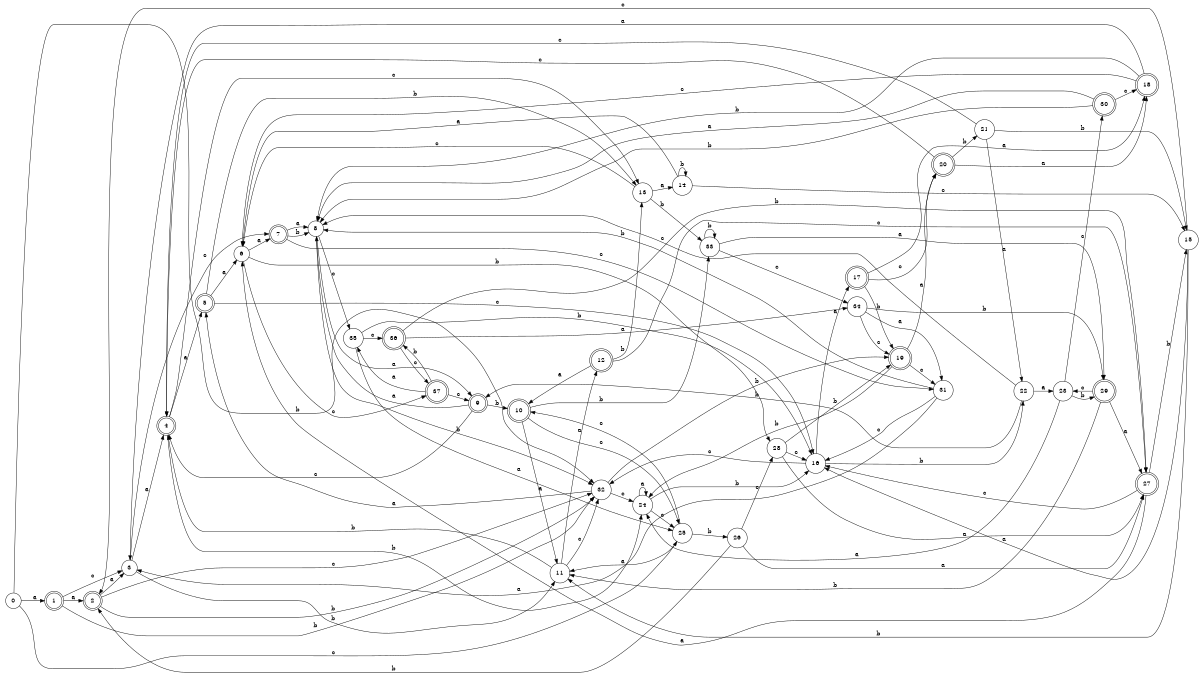 digraph n31_4 {
__start0 [label="" shape="none"];

rankdir=LR;
size="8,5";

s0 [style="filled", color="black", fillcolor="white" shape="circle", label="0"];
s1 [style="rounded,filled", color="black", fillcolor="white" shape="doublecircle", label="1"];
s2 [style="rounded,filled", color="black", fillcolor="white" shape="doublecircle", label="2"];
s3 [style="filled", color="black", fillcolor="white" shape="circle", label="3"];
s4 [style="rounded,filled", color="black", fillcolor="white" shape="doublecircle", label="4"];
s5 [style="rounded,filled", color="black", fillcolor="white" shape="doublecircle", label="5"];
s6 [style="filled", color="black", fillcolor="white" shape="circle", label="6"];
s7 [style="rounded,filled", color="black", fillcolor="white" shape="doublecircle", label="7"];
s8 [style="filled", color="black", fillcolor="white" shape="circle", label="8"];
s9 [style="rounded,filled", color="black", fillcolor="white" shape="doublecircle", label="9"];
s10 [style="rounded,filled", color="black", fillcolor="white" shape="doublecircle", label="10"];
s11 [style="filled", color="black", fillcolor="white" shape="circle", label="11"];
s12 [style="rounded,filled", color="black", fillcolor="white" shape="doublecircle", label="12"];
s13 [style="filled", color="black", fillcolor="white" shape="circle", label="13"];
s14 [style="filled", color="black", fillcolor="white" shape="circle", label="14"];
s15 [style="filled", color="black", fillcolor="white" shape="circle", label="15"];
s16 [style="filled", color="black", fillcolor="white" shape="circle", label="16"];
s17 [style="rounded,filled", color="black", fillcolor="white" shape="doublecircle", label="17"];
s18 [style="rounded,filled", color="black", fillcolor="white" shape="doublecircle", label="18"];
s19 [style="rounded,filled", color="black", fillcolor="white" shape="doublecircle", label="19"];
s20 [style="rounded,filled", color="black", fillcolor="white" shape="doublecircle", label="20"];
s21 [style="filled", color="black", fillcolor="white" shape="circle", label="21"];
s22 [style="filled", color="black", fillcolor="white" shape="circle", label="22"];
s23 [style="filled", color="black", fillcolor="white" shape="circle", label="23"];
s24 [style="filled", color="black", fillcolor="white" shape="circle", label="24"];
s25 [style="filled", color="black", fillcolor="white" shape="circle", label="25"];
s26 [style="filled", color="black", fillcolor="white" shape="circle", label="26"];
s27 [style="rounded,filled", color="black", fillcolor="white" shape="doublecircle", label="27"];
s28 [style="filled", color="black", fillcolor="white" shape="circle", label="28"];
s29 [style="rounded,filled", color="black", fillcolor="white" shape="doublecircle", label="29"];
s30 [style="rounded,filled", color="black", fillcolor="white" shape="doublecircle", label="30"];
s31 [style="filled", color="black", fillcolor="white" shape="circle", label="31"];
s32 [style="filled", color="black", fillcolor="white" shape="circle", label="32"];
s33 [style="filled", color="black", fillcolor="white" shape="circle", label="33"];
s34 [style="filled", color="black", fillcolor="white" shape="circle", label="34"];
s35 [style="filled", color="black", fillcolor="white" shape="circle", label="35"];
s36 [style="rounded,filled", color="black", fillcolor="white" shape="doublecircle", label="36"];
s37 [style="rounded,filled", color="black", fillcolor="white" shape="doublecircle", label="37"];
s0 -> s1 [label="a"];
s0 -> s32 [label="b"];
s0 -> s25 [label="c"];
s1 -> s2 [label="a"];
s1 -> s32 [label="b"];
s1 -> s3 [label="c"];
s2 -> s3 [label="a"];
s2 -> s32 [label="b"];
s2 -> s32 [label="c"];
s3 -> s4 [label="a"];
s3 -> s11 [label="b"];
s3 -> s7 [label="c"];
s4 -> s5 [label="a"];
s4 -> s24 [label="b"];
s4 -> s13 [label="c"];
s5 -> s6 [label="a"];
s5 -> s13 [label="b"];
s5 -> s16 [label="c"];
s6 -> s7 [label="a"];
s6 -> s28 [label="b"];
s6 -> s37 [label="c"];
s7 -> s8 [label="a"];
s7 -> s8 [label="b"];
s7 -> s31 [label="c"];
s8 -> s9 [label="a"];
s8 -> s32 [label="b"];
s8 -> s35 [label="c"];
s9 -> s8 [label="a"];
s9 -> s10 [label="b"];
s9 -> s4 [label="c"];
s10 -> s11 [label="a"];
s10 -> s33 [label="b"];
s10 -> s25 [label="c"];
s11 -> s12 [label="a"];
s11 -> s4 [label="b"];
s11 -> s32 [label="c"];
s12 -> s10 [label="a"];
s12 -> s13 [label="b"];
s12 -> s27 [label="c"];
s13 -> s14 [label="a"];
s13 -> s33 [label="b"];
s13 -> s6 [label="c"];
s14 -> s6 [label="a"];
s14 -> s14 [label="b"];
s14 -> s15 [label="c"];
s15 -> s16 [label="a"];
s15 -> s11 [label="b"];
s15 -> s2 [label="c"];
s16 -> s17 [label="a"];
s16 -> s22 [label="b"];
s16 -> s32 [label="c"];
s17 -> s18 [label="a"];
s17 -> s19 [label="b"];
s17 -> s20 [label="c"];
s18 -> s3 [label="a"];
s18 -> s8 [label="b"];
s18 -> s6 [label="c"];
s19 -> s20 [label="a"];
s19 -> s24 [label="b"];
s19 -> s31 [label="c"];
s20 -> s18 [label="a"];
s20 -> s21 [label="b"];
s20 -> s4 [label="c"];
s21 -> s22 [label="a"];
s21 -> s15 [label="b"];
s21 -> s4 [label="c"];
s22 -> s23 [label="a"];
s22 -> s9 [label="b"];
s22 -> s8 [label="c"];
s23 -> s24 [label="a"];
s23 -> s29 [label="b"];
s23 -> s30 [label="c"];
s24 -> s24 [label="a"];
s24 -> s16 [label="b"];
s24 -> s25 [label="c"];
s25 -> s11 [label="a"];
s25 -> s26 [label="b"];
s25 -> s10 [label="c"];
s26 -> s27 [label="a"];
s26 -> s2 [label="b"];
s26 -> s28 [label="c"];
s27 -> s6 [label="a"];
s27 -> s15 [label="b"];
s27 -> s16 [label="c"];
s28 -> s27 [label="a"];
s28 -> s19 [label="b"];
s28 -> s16 [label="c"];
s29 -> s27 [label="a"];
s29 -> s11 [label="b"];
s29 -> s23 [label="c"];
s30 -> s8 [label="a"];
s30 -> s8 [label="b"];
s30 -> s18 [label="c"];
s31 -> s3 [label="a"];
s31 -> s8 [label="b"];
s31 -> s16 [label="c"];
s32 -> s5 [label="a"];
s32 -> s19 [label="b"];
s32 -> s24 [label="c"];
s33 -> s29 [label="a"];
s33 -> s33 [label="b"];
s33 -> s34 [label="c"];
s34 -> s31 [label="a"];
s34 -> s29 [label="b"];
s34 -> s19 [label="c"];
s35 -> s25 [label="a"];
s35 -> s16 [label="b"];
s35 -> s36 [label="c"];
s36 -> s34 [label="a"];
s36 -> s27 [label="b"];
s36 -> s37 [label="c"];
s37 -> s35 [label="a"];
s37 -> s36 [label="b"];
s37 -> s9 [label="c"];

}